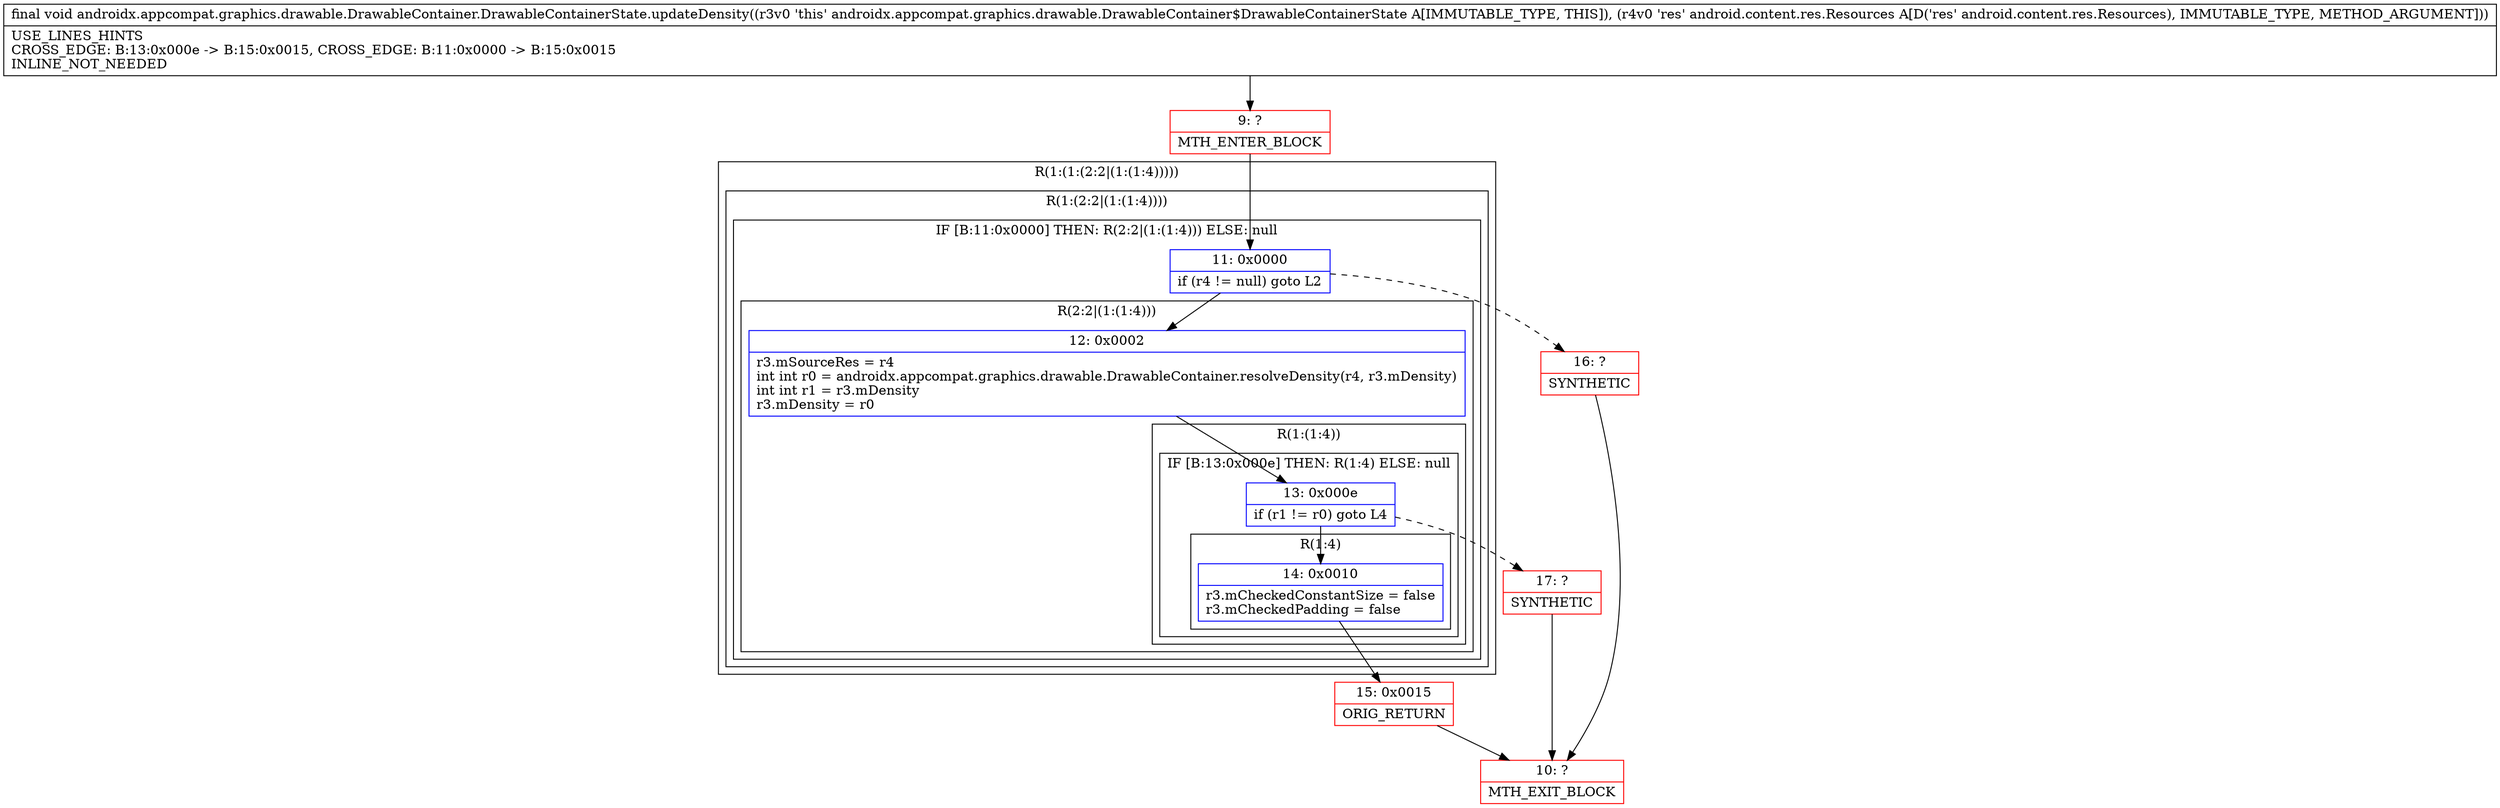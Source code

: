 digraph "CFG forandroidx.appcompat.graphics.drawable.DrawableContainer.DrawableContainerState.updateDensity(Landroid\/content\/res\/Resources;)V" {
subgraph cluster_Region_1850264811 {
label = "R(1:(1:(2:2|(1:(1:4)))))";
node [shape=record,color=blue];
subgraph cluster_Region_274655596 {
label = "R(1:(2:2|(1:(1:4))))";
node [shape=record,color=blue];
subgraph cluster_IfRegion_2042136996 {
label = "IF [B:11:0x0000] THEN: R(2:2|(1:(1:4))) ELSE: null";
node [shape=record,color=blue];
Node_11 [shape=record,label="{11\:\ 0x0000|if (r4 != null) goto L2\l}"];
subgraph cluster_Region_560689041 {
label = "R(2:2|(1:(1:4)))";
node [shape=record,color=blue];
Node_12 [shape=record,label="{12\:\ 0x0002|r3.mSourceRes = r4\lint int r0 = androidx.appcompat.graphics.drawable.DrawableContainer.resolveDensity(r4, r3.mDensity)\lint int r1 = r3.mDensity\lr3.mDensity = r0\l}"];
subgraph cluster_Region_1415447410 {
label = "R(1:(1:4))";
node [shape=record,color=blue];
subgraph cluster_IfRegion_404416554 {
label = "IF [B:13:0x000e] THEN: R(1:4) ELSE: null";
node [shape=record,color=blue];
Node_13 [shape=record,label="{13\:\ 0x000e|if (r1 != r0) goto L4\l}"];
subgraph cluster_Region_2094637702 {
label = "R(1:4)";
node [shape=record,color=blue];
Node_14 [shape=record,label="{14\:\ 0x0010|r3.mCheckedConstantSize = false\lr3.mCheckedPadding = false\l}"];
}
}
}
}
}
}
}
Node_9 [shape=record,color=red,label="{9\:\ ?|MTH_ENTER_BLOCK\l}"];
Node_15 [shape=record,color=red,label="{15\:\ 0x0015|ORIG_RETURN\l}"];
Node_10 [shape=record,color=red,label="{10\:\ ?|MTH_EXIT_BLOCK\l}"];
Node_17 [shape=record,color=red,label="{17\:\ ?|SYNTHETIC\l}"];
Node_16 [shape=record,color=red,label="{16\:\ ?|SYNTHETIC\l}"];
MethodNode[shape=record,label="{final void androidx.appcompat.graphics.drawable.DrawableContainer.DrawableContainerState.updateDensity((r3v0 'this' androidx.appcompat.graphics.drawable.DrawableContainer$DrawableContainerState A[IMMUTABLE_TYPE, THIS]), (r4v0 'res' android.content.res.Resources A[D('res' android.content.res.Resources), IMMUTABLE_TYPE, METHOD_ARGUMENT]))  | USE_LINES_HINTS\lCROSS_EDGE: B:13:0x000e \-\> B:15:0x0015, CROSS_EDGE: B:11:0x0000 \-\> B:15:0x0015\lINLINE_NOT_NEEDED\l}"];
MethodNode -> Node_9;Node_11 -> Node_12;
Node_11 -> Node_16[style=dashed];
Node_12 -> Node_13;
Node_13 -> Node_14;
Node_13 -> Node_17[style=dashed];
Node_14 -> Node_15;
Node_9 -> Node_11;
Node_15 -> Node_10;
Node_17 -> Node_10;
Node_16 -> Node_10;
}

